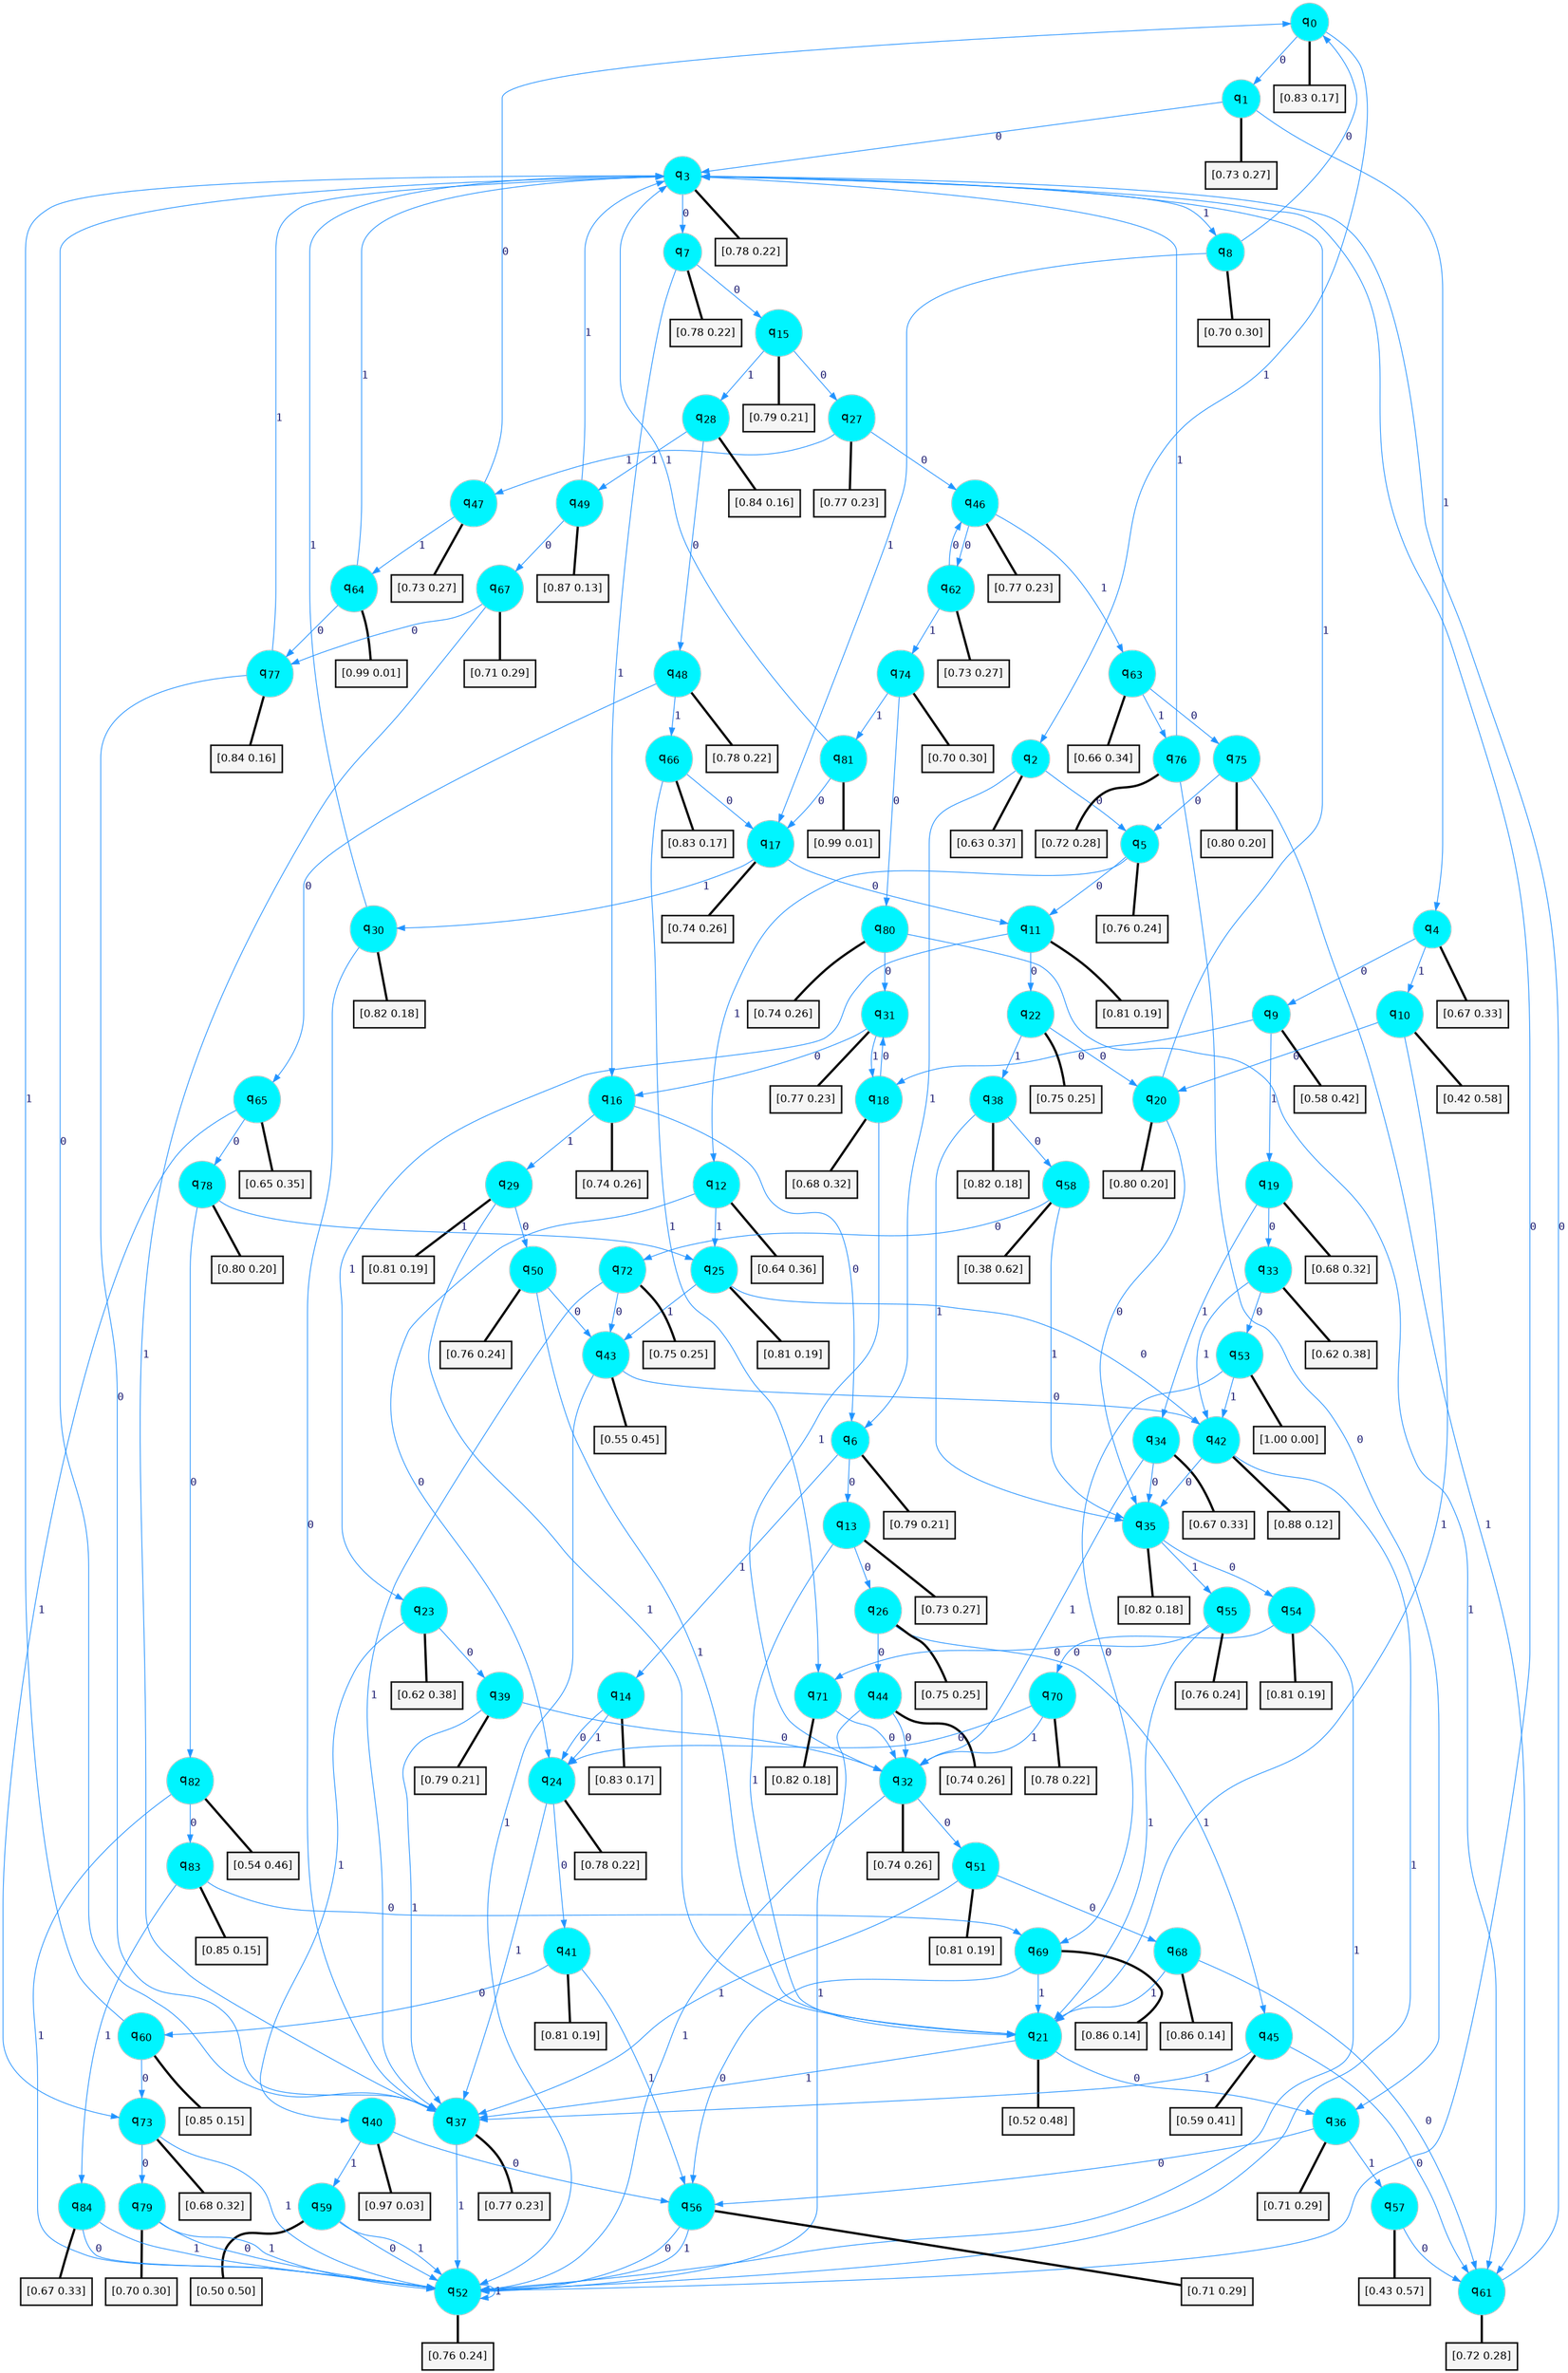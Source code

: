 digraph G {
graph [
bgcolor=transparent, dpi=300, rankdir=TD, size="40,25"];
node [
color=gray, fillcolor=turquoise1, fontcolor=black, fontname=Helvetica, fontsize=16, fontweight=bold, shape=circle, style=filled];
edge [
arrowsize=1, color=dodgerblue1, fontcolor=midnightblue, fontname=courier, fontweight=bold, penwidth=1, style=solid, weight=20];
0[label=<q<SUB>0</SUB>>];
1[label=<q<SUB>1</SUB>>];
2[label=<q<SUB>2</SUB>>];
3[label=<q<SUB>3</SUB>>];
4[label=<q<SUB>4</SUB>>];
5[label=<q<SUB>5</SUB>>];
6[label=<q<SUB>6</SUB>>];
7[label=<q<SUB>7</SUB>>];
8[label=<q<SUB>8</SUB>>];
9[label=<q<SUB>9</SUB>>];
10[label=<q<SUB>10</SUB>>];
11[label=<q<SUB>11</SUB>>];
12[label=<q<SUB>12</SUB>>];
13[label=<q<SUB>13</SUB>>];
14[label=<q<SUB>14</SUB>>];
15[label=<q<SUB>15</SUB>>];
16[label=<q<SUB>16</SUB>>];
17[label=<q<SUB>17</SUB>>];
18[label=<q<SUB>18</SUB>>];
19[label=<q<SUB>19</SUB>>];
20[label=<q<SUB>20</SUB>>];
21[label=<q<SUB>21</SUB>>];
22[label=<q<SUB>22</SUB>>];
23[label=<q<SUB>23</SUB>>];
24[label=<q<SUB>24</SUB>>];
25[label=<q<SUB>25</SUB>>];
26[label=<q<SUB>26</SUB>>];
27[label=<q<SUB>27</SUB>>];
28[label=<q<SUB>28</SUB>>];
29[label=<q<SUB>29</SUB>>];
30[label=<q<SUB>30</SUB>>];
31[label=<q<SUB>31</SUB>>];
32[label=<q<SUB>32</SUB>>];
33[label=<q<SUB>33</SUB>>];
34[label=<q<SUB>34</SUB>>];
35[label=<q<SUB>35</SUB>>];
36[label=<q<SUB>36</SUB>>];
37[label=<q<SUB>37</SUB>>];
38[label=<q<SUB>38</SUB>>];
39[label=<q<SUB>39</SUB>>];
40[label=<q<SUB>40</SUB>>];
41[label=<q<SUB>41</SUB>>];
42[label=<q<SUB>42</SUB>>];
43[label=<q<SUB>43</SUB>>];
44[label=<q<SUB>44</SUB>>];
45[label=<q<SUB>45</SUB>>];
46[label=<q<SUB>46</SUB>>];
47[label=<q<SUB>47</SUB>>];
48[label=<q<SUB>48</SUB>>];
49[label=<q<SUB>49</SUB>>];
50[label=<q<SUB>50</SUB>>];
51[label=<q<SUB>51</SUB>>];
52[label=<q<SUB>52</SUB>>];
53[label=<q<SUB>53</SUB>>];
54[label=<q<SUB>54</SUB>>];
55[label=<q<SUB>55</SUB>>];
56[label=<q<SUB>56</SUB>>];
57[label=<q<SUB>57</SUB>>];
58[label=<q<SUB>58</SUB>>];
59[label=<q<SUB>59</SUB>>];
60[label=<q<SUB>60</SUB>>];
61[label=<q<SUB>61</SUB>>];
62[label=<q<SUB>62</SUB>>];
63[label=<q<SUB>63</SUB>>];
64[label=<q<SUB>64</SUB>>];
65[label=<q<SUB>65</SUB>>];
66[label=<q<SUB>66</SUB>>];
67[label=<q<SUB>67</SUB>>];
68[label=<q<SUB>68</SUB>>];
69[label=<q<SUB>69</SUB>>];
70[label=<q<SUB>70</SUB>>];
71[label=<q<SUB>71</SUB>>];
72[label=<q<SUB>72</SUB>>];
73[label=<q<SUB>73</SUB>>];
74[label=<q<SUB>74</SUB>>];
75[label=<q<SUB>75</SUB>>];
76[label=<q<SUB>76</SUB>>];
77[label=<q<SUB>77</SUB>>];
78[label=<q<SUB>78</SUB>>];
79[label=<q<SUB>79</SUB>>];
80[label=<q<SUB>80</SUB>>];
81[label=<q<SUB>81</SUB>>];
82[label=<q<SUB>82</SUB>>];
83[label=<q<SUB>83</SUB>>];
84[label=<q<SUB>84</SUB>>];
85[label="[0.83 0.17]", shape=box,fontcolor=black, fontname=Helvetica, fontsize=14, penwidth=2, fillcolor=whitesmoke,color=black];
86[label="[0.73 0.27]", shape=box,fontcolor=black, fontname=Helvetica, fontsize=14, penwidth=2, fillcolor=whitesmoke,color=black];
87[label="[0.63 0.37]", shape=box,fontcolor=black, fontname=Helvetica, fontsize=14, penwidth=2, fillcolor=whitesmoke,color=black];
88[label="[0.78 0.22]", shape=box,fontcolor=black, fontname=Helvetica, fontsize=14, penwidth=2, fillcolor=whitesmoke,color=black];
89[label="[0.67 0.33]", shape=box,fontcolor=black, fontname=Helvetica, fontsize=14, penwidth=2, fillcolor=whitesmoke,color=black];
90[label="[0.76 0.24]", shape=box,fontcolor=black, fontname=Helvetica, fontsize=14, penwidth=2, fillcolor=whitesmoke,color=black];
91[label="[0.79 0.21]", shape=box,fontcolor=black, fontname=Helvetica, fontsize=14, penwidth=2, fillcolor=whitesmoke,color=black];
92[label="[0.78 0.22]", shape=box,fontcolor=black, fontname=Helvetica, fontsize=14, penwidth=2, fillcolor=whitesmoke,color=black];
93[label="[0.70 0.30]", shape=box,fontcolor=black, fontname=Helvetica, fontsize=14, penwidth=2, fillcolor=whitesmoke,color=black];
94[label="[0.58 0.42]", shape=box,fontcolor=black, fontname=Helvetica, fontsize=14, penwidth=2, fillcolor=whitesmoke,color=black];
95[label="[0.42 0.58]", shape=box,fontcolor=black, fontname=Helvetica, fontsize=14, penwidth=2, fillcolor=whitesmoke,color=black];
96[label="[0.81 0.19]", shape=box,fontcolor=black, fontname=Helvetica, fontsize=14, penwidth=2, fillcolor=whitesmoke,color=black];
97[label="[0.64 0.36]", shape=box,fontcolor=black, fontname=Helvetica, fontsize=14, penwidth=2, fillcolor=whitesmoke,color=black];
98[label="[0.73 0.27]", shape=box,fontcolor=black, fontname=Helvetica, fontsize=14, penwidth=2, fillcolor=whitesmoke,color=black];
99[label="[0.83 0.17]", shape=box,fontcolor=black, fontname=Helvetica, fontsize=14, penwidth=2, fillcolor=whitesmoke,color=black];
100[label="[0.79 0.21]", shape=box,fontcolor=black, fontname=Helvetica, fontsize=14, penwidth=2, fillcolor=whitesmoke,color=black];
101[label="[0.74 0.26]", shape=box,fontcolor=black, fontname=Helvetica, fontsize=14, penwidth=2, fillcolor=whitesmoke,color=black];
102[label="[0.74 0.26]", shape=box,fontcolor=black, fontname=Helvetica, fontsize=14, penwidth=2, fillcolor=whitesmoke,color=black];
103[label="[0.68 0.32]", shape=box,fontcolor=black, fontname=Helvetica, fontsize=14, penwidth=2, fillcolor=whitesmoke,color=black];
104[label="[0.68 0.32]", shape=box,fontcolor=black, fontname=Helvetica, fontsize=14, penwidth=2, fillcolor=whitesmoke,color=black];
105[label="[0.80 0.20]", shape=box,fontcolor=black, fontname=Helvetica, fontsize=14, penwidth=2, fillcolor=whitesmoke,color=black];
106[label="[0.52 0.48]", shape=box,fontcolor=black, fontname=Helvetica, fontsize=14, penwidth=2, fillcolor=whitesmoke,color=black];
107[label="[0.75 0.25]", shape=box,fontcolor=black, fontname=Helvetica, fontsize=14, penwidth=2, fillcolor=whitesmoke,color=black];
108[label="[0.62 0.38]", shape=box,fontcolor=black, fontname=Helvetica, fontsize=14, penwidth=2, fillcolor=whitesmoke,color=black];
109[label="[0.78 0.22]", shape=box,fontcolor=black, fontname=Helvetica, fontsize=14, penwidth=2, fillcolor=whitesmoke,color=black];
110[label="[0.81 0.19]", shape=box,fontcolor=black, fontname=Helvetica, fontsize=14, penwidth=2, fillcolor=whitesmoke,color=black];
111[label="[0.75 0.25]", shape=box,fontcolor=black, fontname=Helvetica, fontsize=14, penwidth=2, fillcolor=whitesmoke,color=black];
112[label="[0.77 0.23]", shape=box,fontcolor=black, fontname=Helvetica, fontsize=14, penwidth=2, fillcolor=whitesmoke,color=black];
113[label="[0.84 0.16]", shape=box,fontcolor=black, fontname=Helvetica, fontsize=14, penwidth=2, fillcolor=whitesmoke,color=black];
114[label="[0.81 0.19]", shape=box,fontcolor=black, fontname=Helvetica, fontsize=14, penwidth=2, fillcolor=whitesmoke,color=black];
115[label="[0.82 0.18]", shape=box,fontcolor=black, fontname=Helvetica, fontsize=14, penwidth=2, fillcolor=whitesmoke,color=black];
116[label="[0.77 0.23]", shape=box,fontcolor=black, fontname=Helvetica, fontsize=14, penwidth=2, fillcolor=whitesmoke,color=black];
117[label="[0.74 0.26]", shape=box,fontcolor=black, fontname=Helvetica, fontsize=14, penwidth=2, fillcolor=whitesmoke,color=black];
118[label="[0.62 0.38]", shape=box,fontcolor=black, fontname=Helvetica, fontsize=14, penwidth=2, fillcolor=whitesmoke,color=black];
119[label="[0.67 0.33]", shape=box,fontcolor=black, fontname=Helvetica, fontsize=14, penwidth=2, fillcolor=whitesmoke,color=black];
120[label="[0.82 0.18]", shape=box,fontcolor=black, fontname=Helvetica, fontsize=14, penwidth=2, fillcolor=whitesmoke,color=black];
121[label="[0.71 0.29]", shape=box,fontcolor=black, fontname=Helvetica, fontsize=14, penwidth=2, fillcolor=whitesmoke,color=black];
122[label="[0.77 0.23]", shape=box,fontcolor=black, fontname=Helvetica, fontsize=14, penwidth=2, fillcolor=whitesmoke,color=black];
123[label="[0.82 0.18]", shape=box,fontcolor=black, fontname=Helvetica, fontsize=14, penwidth=2, fillcolor=whitesmoke,color=black];
124[label="[0.79 0.21]", shape=box,fontcolor=black, fontname=Helvetica, fontsize=14, penwidth=2, fillcolor=whitesmoke,color=black];
125[label="[0.97 0.03]", shape=box,fontcolor=black, fontname=Helvetica, fontsize=14, penwidth=2, fillcolor=whitesmoke,color=black];
126[label="[0.81 0.19]", shape=box,fontcolor=black, fontname=Helvetica, fontsize=14, penwidth=2, fillcolor=whitesmoke,color=black];
127[label="[0.88 0.12]", shape=box,fontcolor=black, fontname=Helvetica, fontsize=14, penwidth=2, fillcolor=whitesmoke,color=black];
128[label="[0.55 0.45]", shape=box,fontcolor=black, fontname=Helvetica, fontsize=14, penwidth=2, fillcolor=whitesmoke,color=black];
129[label="[0.74 0.26]", shape=box,fontcolor=black, fontname=Helvetica, fontsize=14, penwidth=2, fillcolor=whitesmoke,color=black];
130[label="[0.59 0.41]", shape=box,fontcolor=black, fontname=Helvetica, fontsize=14, penwidth=2, fillcolor=whitesmoke,color=black];
131[label="[0.77 0.23]", shape=box,fontcolor=black, fontname=Helvetica, fontsize=14, penwidth=2, fillcolor=whitesmoke,color=black];
132[label="[0.73 0.27]", shape=box,fontcolor=black, fontname=Helvetica, fontsize=14, penwidth=2, fillcolor=whitesmoke,color=black];
133[label="[0.78 0.22]", shape=box,fontcolor=black, fontname=Helvetica, fontsize=14, penwidth=2, fillcolor=whitesmoke,color=black];
134[label="[0.87 0.13]", shape=box,fontcolor=black, fontname=Helvetica, fontsize=14, penwidth=2, fillcolor=whitesmoke,color=black];
135[label="[0.76 0.24]", shape=box,fontcolor=black, fontname=Helvetica, fontsize=14, penwidth=2, fillcolor=whitesmoke,color=black];
136[label="[0.81 0.19]", shape=box,fontcolor=black, fontname=Helvetica, fontsize=14, penwidth=2, fillcolor=whitesmoke,color=black];
137[label="[0.76 0.24]", shape=box,fontcolor=black, fontname=Helvetica, fontsize=14, penwidth=2, fillcolor=whitesmoke,color=black];
138[label="[1.00 0.00]", shape=box,fontcolor=black, fontname=Helvetica, fontsize=14, penwidth=2, fillcolor=whitesmoke,color=black];
139[label="[0.81 0.19]", shape=box,fontcolor=black, fontname=Helvetica, fontsize=14, penwidth=2, fillcolor=whitesmoke,color=black];
140[label="[0.76 0.24]", shape=box,fontcolor=black, fontname=Helvetica, fontsize=14, penwidth=2, fillcolor=whitesmoke,color=black];
141[label="[0.71 0.29]", shape=box,fontcolor=black, fontname=Helvetica, fontsize=14, penwidth=2, fillcolor=whitesmoke,color=black];
142[label="[0.43 0.57]", shape=box,fontcolor=black, fontname=Helvetica, fontsize=14, penwidth=2, fillcolor=whitesmoke,color=black];
143[label="[0.38 0.62]", shape=box,fontcolor=black, fontname=Helvetica, fontsize=14, penwidth=2, fillcolor=whitesmoke,color=black];
144[label="[0.50 0.50]", shape=box,fontcolor=black, fontname=Helvetica, fontsize=14, penwidth=2, fillcolor=whitesmoke,color=black];
145[label="[0.85 0.15]", shape=box,fontcolor=black, fontname=Helvetica, fontsize=14, penwidth=2, fillcolor=whitesmoke,color=black];
146[label="[0.72 0.28]", shape=box,fontcolor=black, fontname=Helvetica, fontsize=14, penwidth=2, fillcolor=whitesmoke,color=black];
147[label="[0.73 0.27]", shape=box,fontcolor=black, fontname=Helvetica, fontsize=14, penwidth=2, fillcolor=whitesmoke,color=black];
148[label="[0.66 0.34]", shape=box,fontcolor=black, fontname=Helvetica, fontsize=14, penwidth=2, fillcolor=whitesmoke,color=black];
149[label="[0.99 0.01]", shape=box,fontcolor=black, fontname=Helvetica, fontsize=14, penwidth=2, fillcolor=whitesmoke,color=black];
150[label="[0.65 0.35]", shape=box,fontcolor=black, fontname=Helvetica, fontsize=14, penwidth=2, fillcolor=whitesmoke,color=black];
151[label="[0.83 0.17]", shape=box,fontcolor=black, fontname=Helvetica, fontsize=14, penwidth=2, fillcolor=whitesmoke,color=black];
152[label="[0.71 0.29]", shape=box,fontcolor=black, fontname=Helvetica, fontsize=14, penwidth=2, fillcolor=whitesmoke,color=black];
153[label="[0.86 0.14]", shape=box,fontcolor=black, fontname=Helvetica, fontsize=14, penwidth=2, fillcolor=whitesmoke,color=black];
154[label="[0.86 0.14]", shape=box,fontcolor=black, fontname=Helvetica, fontsize=14, penwidth=2, fillcolor=whitesmoke,color=black];
155[label="[0.78 0.22]", shape=box,fontcolor=black, fontname=Helvetica, fontsize=14, penwidth=2, fillcolor=whitesmoke,color=black];
156[label="[0.82 0.18]", shape=box,fontcolor=black, fontname=Helvetica, fontsize=14, penwidth=2, fillcolor=whitesmoke,color=black];
157[label="[0.75 0.25]", shape=box,fontcolor=black, fontname=Helvetica, fontsize=14, penwidth=2, fillcolor=whitesmoke,color=black];
158[label="[0.68 0.32]", shape=box,fontcolor=black, fontname=Helvetica, fontsize=14, penwidth=2, fillcolor=whitesmoke,color=black];
159[label="[0.70 0.30]", shape=box,fontcolor=black, fontname=Helvetica, fontsize=14, penwidth=2, fillcolor=whitesmoke,color=black];
160[label="[0.80 0.20]", shape=box,fontcolor=black, fontname=Helvetica, fontsize=14, penwidth=2, fillcolor=whitesmoke,color=black];
161[label="[0.72 0.28]", shape=box,fontcolor=black, fontname=Helvetica, fontsize=14, penwidth=2, fillcolor=whitesmoke,color=black];
162[label="[0.84 0.16]", shape=box,fontcolor=black, fontname=Helvetica, fontsize=14, penwidth=2, fillcolor=whitesmoke,color=black];
163[label="[0.80 0.20]", shape=box,fontcolor=black, fontname=Helvetica, fontsize=14, penwidth=2, fillcolor=whitesmoke,color=black];
164[label="[0.70 0.30]", shape=box,fontcolor=black, fontname=Helvetica, fontsize=14, penwidth=2, fillcolor=whitesmoke,color=black];
165[label="[0.74 0.26]", shape=box,fontcolor=black, fontname=Helvetica, fontsize=14, penwidth=2, fillcolor=whitesmoke,color=black];
166[label="[0.99 0.01]", shape=box,fontcolor=black, fontname=Helvetica, fontsize=14, penwidth=2, fillcolor=whitesmoke,color=black];
167[label="[0.54 0.46]", shape=box,fontcolor=black, fontname=Helvetica, fontsize=14, penwidth=2, fillcolor=whitesmoke,color=black];
168[label="[0.85 0.15]", shape=box,fontcolor=black, fontname=Helvetica, fontsize=14, penwidth=2, fillcolor=whitesmoke,color=black];
169[label="[0.67 0.33]", shape=box,fontcolor=black, fontname=Helvetica, fontsize=14, penwidth=2, fillcolor=whitesmoke,color=black];
0->1 [label=0];
0->2 [label=1];
0->85 [arrowhead=none, penwidth=3,color=black];
1->3 [label=0];
1->4 [label=1];
1->86 [arrowhead=none, penwidth=3,color=black];
2->5 [label=0];
2->6 [label=1];
2->87 [arrowhead=none, penwidth=3,color=black];
3->7 [label=0];
3->8 [label=1];
3->88 [arrowhead=none, penwidth=3,color=black];
4->9 [label=0];
4->10 [label=1];
4->89 [arrowhead=none, penwidth=3,color=black];
5->11 [label=0];
5->12 [label=1];
5->90 [arrowhead=none, penwidth=3,color=black];
6->13 [label=0];
6->14 [label=1];
6->91 [arrowhead=none, penwidth=3,color=black];
7->15 [label=0];
7->16 [label=1];
7->92 [arrowhead=none, penwidth=3,color=black];
8->0 [label=0];
8->17 [label=1];
8->93 [arrowhead=none, penwidth=3,color=black];
9->18 [label=0];
9->19 [label=1];
9->94 [arrowhead=none, penwidth=3,color=black];
10->20 [label=0];
10->21 [label=1];
10->95 [arrowhead=none, penwidth=3,color=black];
11->22 [label=0];
11->23 [label=1];
11->96 [arrowhead=none, penwidth=3,color=black];
12->24 [label=0];
12->25 [label=1];
12->97 [arrowhead=none, penwidth=3,color=black];
13->26 [label=0];
13->21 [label=1];
13->98 [arrowhead=none, penwidth=3,color=black];
14->24 [label=0];
14->24 [label=1];
14->99 [arrowhead=none, penwidth=3,color=black];
15->27 [label=0];
15->28 [label=1];
15->100 [arrowhead=none, penwidth=3,color=black];
16->6 [label=0];
16->29 [label=1];
16->101 [arrowhead=none, penwidth=3,color=black];
17->11 [label=0];
17->30 [label=1];
17->102 [arrowhead=none, penwidth=3,color=black];
18->31 [label=0];
18->32 [label=1];
18->103 [arrowhead=none, penwidth=3,color=black];
19->33 [label=0];
19->34 [label=1];
19->104 [arrowhead=none, penwidth=3,color=black];
20->35 [label=0];
20->3 [label=1];
20->105 [arrowhead=none, penwidth=3,color=black];
21->36 [label=0];
21->37 [label=1];
21->106 [arrowhead=none, penwidth=3,color=black];
22->20 [label=0];
22->38 [label=1];
22->107 [arrowhead=none, penwidth=3,color=black];
23->39 [label=0];
23->40 [label=1];
23->108 [arrowhead=none, penwidth=3,color=black];
24->41 [label=0];
24->37 [label=1];
24->109 [arrowhead=none, penwidth=3,color=black];
25->42 [label=0];
25->43 [label=1];
25->110 [arrowhead=none, penwidth=3,color=black];
26->44 [label=0];
26->45 [label=1];
26->111 [arrowhead=none, penwidth=3,color=black];
27->46 [label=0];
27->47 [label=1];
27->112 [arrowhead=none, penwidth=3,color=black];
28->48 [label=0];
28->49 [label=1];
28->113 [arrowhead=none, penwidth=3,color=black];
29->50 [label=0];
29->21 [label=1];
29->114 [arrowhead=none, penwidth=3,color=black];
30->37 [label=0];
30->3 [label=1];
30->115 [arrowhead=none, penwidth=3,color=black];
31->16 [label=0];
31->18 [label=1];
31->116 [arrowhead=none, penwidth=3,color=black];
32->51 [label=0];
32->52 [label=1];
32->117 [arrowhead=none, penwidth=3,color=black];
33->53 [label=0];
33->42 [label=1];
33->118 [arrowhead=none, penwidth=3,color=black];
34->35 [label=0];
34->32 [label=1];
34->119 [arrowhead=none, penwidth=3,color=black];
35->54 [label=0];
35->55 [label=1];
35->120 [arrowhead=none, penwidth=3,color=black];
36->56 [label=0];
36->57 [label=1];
36->121 [arrowhead=none, penwidth=3,color=black];
37->3 [label=0];
37->52 [label=1];
37->122 [arrowhead=none, penwidth=3,color=black];
38->58 [label=0];
38->35 [label=1];
38->123 [arrowhead=none, penwidth=3,color=black];
39->32 [label=0];
39->37 [label=1];
39->124 [arrowhead=none, penwidth=3,color=black];
40->56 [label=0];
40->59 [label=1];
40->125 [arrowhead=none, penwidth=3,color=black];
41->60 [label=0];
41->56 [label=1];
41->126 [arrowhead=none, penwidth=3,color=black];
42->35 [label=0];
42->52 [label=1];
42->127 [arrowhead=none, penwidth=3,color=black];
43->42 [label=0];
43->52 [label=1];
43->128 [arrowhead=none, penwidth=3,color=black];
44->32 [label=0];
44->52 [label=1];
44->129 [arrowhead=none, penwidth=3,color=black];
45->61 [label=0];
45->37 [label=1];
45->130 [arrowhead=none, penwidth=3,color=black];
46->62 [label=0];
46->63 [label=1];
46->131 [arrowhead=none, penwidth=3,color=black];
47->0 [label=0];
47->64 [label=1];
47->132 [arrowhead=none, penwidth=3,color=black];
48->65 [label=0];
48->66 [label=1];
48->133 [arrowhead=none, penwidth=3,color=black];
49->67 [label=0];
49->3 [label=1];
49->134 [arrowhead=none, penwidth=3,color=black];
50->43 [label=0];
50->21 [label=1];
50->135 [arrowhead=none, penwidth=3,color=black];
51->68 [label=0];
51->37 [label=1];
51->136 [arrowhead=none, penwidth=3,color=black];
52->3 [label=0];
52->52 [label=1];
52->137 [arrowhead=none, penwidth=3,color=black];
53->69 [label=0];
53->42 [label=1];
53->138 [arrowhead=none, penwidth=3,color=black];
54->70 [label=0];
54->52 [label=1];
54->139 [arrowhead=none, penwidth=3,color=black];
55->71 [label=0];
55->21 [label=1];
55->140 [arrowhead=none, penwidth=3,color=black];
56->52 [label=0];
56->52 [label=1];
56->141 [arrowhead=none, penwidth=3,color=black];
57->61 [label=0];
57->142 [arrowhead=none, penwidth=3,color=black];
58->72 [label=0];
58->35 [label=1];
58->143 [arrowhead=none, penwidth=3,color=black];
59->52 [label=0];
59->52 [label=1];
59->144 [arrowhead=none, penwidth=3,color=black];
60->73 [label=0];
60->3 [label=1];
60->145 [arrowhead=none, penwidth=3,color=black];
61->3 [label=0];
61->146 [arrowhead=none, penwidth=3,color=black];
62->46 [label=0];
62->74 [label=1];
62->147 [arrowhead=none, penwidth=3,color=black];
63->75 [label=0];
63->76 [label=1];
63->148 [arrowhead=none, penwidth=3,color=black];
64->77 [label=0];
64->3 [label=1];
64->149 [arrowhead=none, penwidth=3,color=black];
65->78 [label=0];
65->73 [label=1];
65->150 [arrowhead=none, penwidth=3,color=black];
66->17 [label=0];
66->71 [label=1];
66->151 [arrowhead=none, penwidth=3,color=black];
67->77 [label=0];
67->37 [label=1];
67->152 [arrowhead=none, penwidth=3,color=black];
68->61 [label=0];
68->21 [label=1];
68->153 [arrowhead=none, penwidth=3,color=black];
69->56 [label=0];
69->21 [label=1];
69->154 [arrowhead=none, penwidth=3,color=black];
70->24 [label=0];
70->32 [label=1];
70->155 [arrowhead=none, penwidth=3,color=black];
71->32 [label=0];
71->156 [arrowhead=none, penwidth=3,color=black];
72->43 [label=0];
72->37 [label=1];
72->157 [arrowhead=none, penwidth=3,color=black];
73->79 [label=0];
73->52 [label=1];
73->158 [arrowhead=none, penwidth=3,color=black];
74->80 [label=0];
74->81 [label=1];
74->159 [arrowhead=none, penwidth=3,color=black];
75->5 [label=0];
75->61 [label=1];
75->160 [arrowhead=none, penwidth=3,color=black];
76->36 [label=0];
76->3 [label=1];
76->161 [arrowhead=none, penwidth=3,color=black];
77->37 [label=0];
77->3 [label=1];
77->162 [arrowhead=none, penwidth=3,color=black];
78->82 [label=0];
78->25 [label=1];
78->163 [arrowhead=none, penwidth=3,color=black];
79->52 [label=0];
79->52 [label=1];
79->164 [arrowhead=none, penwidth=3,color=black];
80->31 [label=0];
80->61 [label=1];
80->165 [arrowhead=none, penwidth=3,color=black];
81->17 [label=0];
81->3 [label=1];
81->166 [arrowhead=none, penwidth=3,color=black];
82->83 [label=0];
82->52 [label=1];
82->167 [arrowhead=none, penwidth=3,color=black];
83->69 [label=0];
83->84 [label=1];
83->168 [arrowhead=none, penwidth=3,color=black];
84->52 [label=0];
84->52 [label=1];
84->169 [arrowhead=none, penwidth=3,color=black];
}

